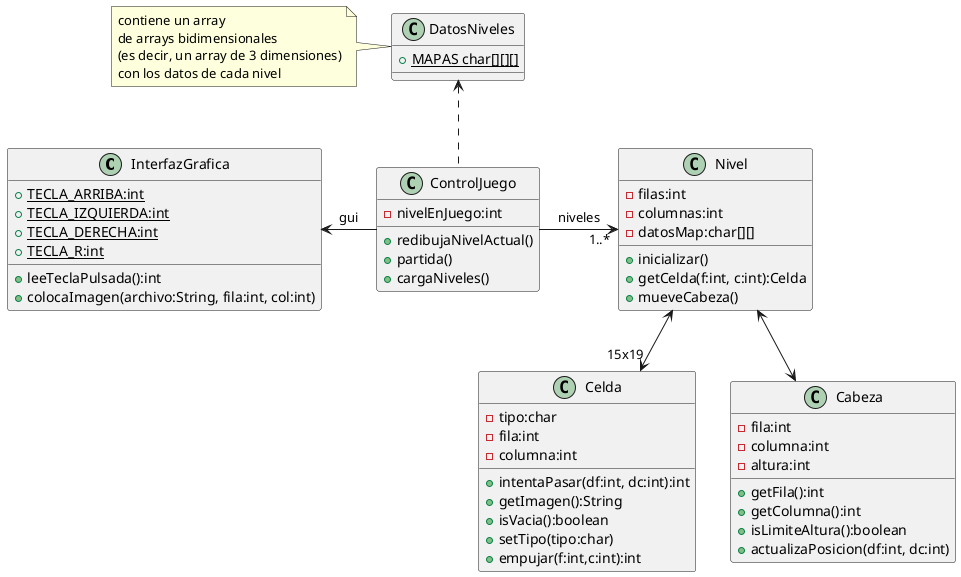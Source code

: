 @startuml


class InterfazGrafica {
    +{static} TECLA_ARRIBA:int
    +{static} TECLA_IZQUIERDA:int
    +{static} TECLA_DERECHA:int
    +{static} TECLA_R:int
    +leeTeclaPulsada():int
    +colocaImagen(archivo:String, fila:int, col:int)
}

class ControlJuego {
    -nivelEnJuego:int
    +redibujaNivelActual()
    +partida()
    +cargaNiveles()
}

class Nivel {
    -filas:int
    -columnas:int
    -datosMap:char[][]
    +inicializar()
    +getCelda(f:int, c:int):Celda
    +mueveCabeza()
}

class Celda {
    -tipo:char
    -fila:int
    -columna:int
    +intentaPasar(df:int, dc:int):int
    +getImagen():String
    +isVacia():boolean
    +setTipo(tipo:char)
    +empujar(f:int,c:int):int
}

class Cabeza {
    -fila:int
    -columna:int
    -altura:int
    +getFila():int
    +getColumna():int
    +isLimiteAltura():boolean
    +actualizaPosicion(df:int, dc:int)
}

note as N1
    contiene un array
    de arrays bidimensionales
    (es decir, un array de 3 dimensiones)
    con los datos de cada nivel
end note

class DatosNiveles {
    +{static} MAPAS char[][][]
}

N1 .right. DatosNiveles
ControlJuego .up.> DatosNiveles
ControlJuego -left-> InterfazGrafica : gui
ControlJuego -> "1..*" Nivel : niveles

Nivel <--> "15x19" Celda
Nivel <--> Cabeza

@enduml